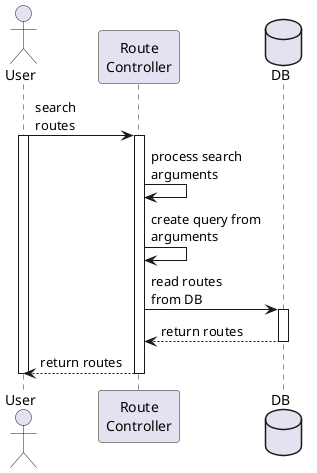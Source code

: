 @startuml

actor User
participant "Route\nController" as RouteSVC
database "DB" as DB

User -> RouteSVC : search\nroutes
activate RouteSVC
activate User

RouteSVC -> RouteSVC : process search\narguments
RouteSVC -> RouteSVC : create query from\narguments
RouteSVC -> DB : read routes\nfrom DB
activate DB

DB --> RouteSVC : return routes
deactivate DB

RouteSVC --> User : return routes
deactivate User
deactivate RouteSVC

@enduml
